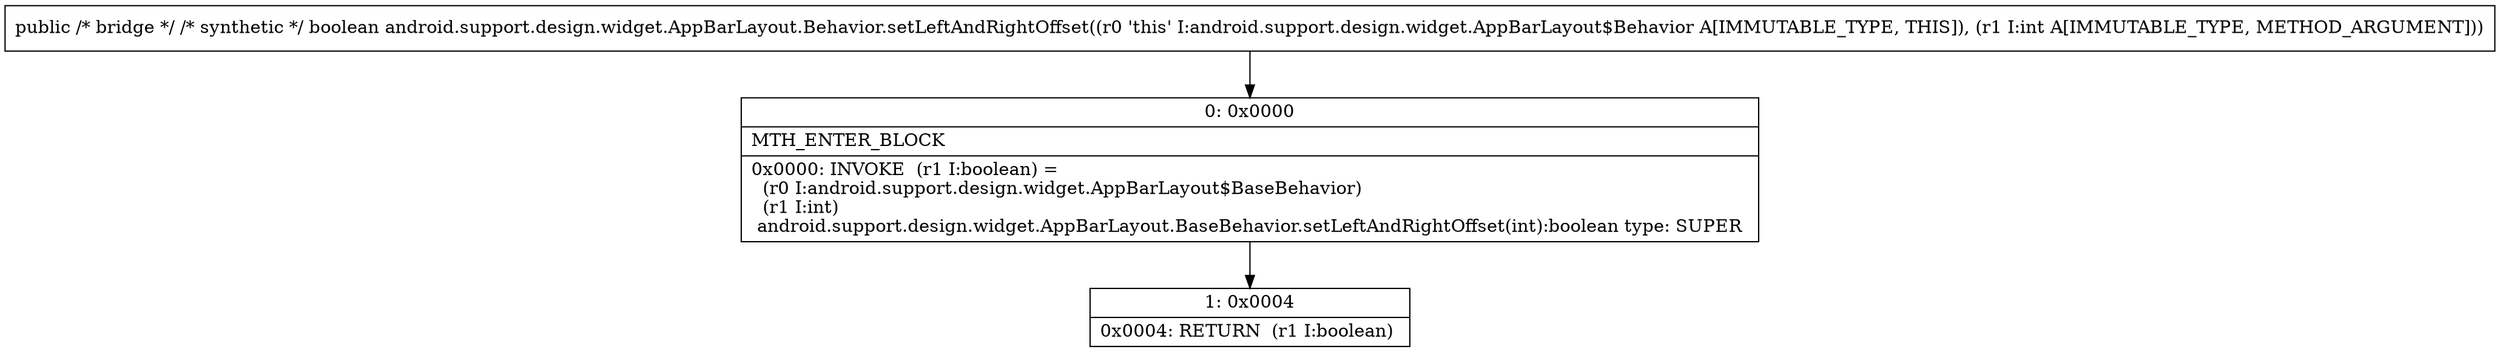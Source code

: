 digraph "CFG forandroid.support.design.widget.AppBarLayout.Behavior.setLeftAndRightOffset(I)Z" {
Node_0 [shape=record,label="{0\:\ 0x0000|MTH_ENTER_BLOCK\l|0x0000: INVOKE  (r1 I:boolean) = \l  (r0 I:android.support.design.widget.AppBarLayout$BaseBehavior)\l  (r1 I:int)\l android.support.design.widget.AppBarLayout.BaseBehavior.setLeftAndRightOffset(int):boolean type: SUPER \l}"];
Node_1 [shape=record,label="{1\:\ 0x0004|0x0004: RETURN  (r1 I:boolean) \l}"];
MethodNode[shape=record,label="{public \/* bridge *\/ \/* synthetic *\/ boolean android.support.design.widget.AppBarLayout.Behavior.setLeftAndRightOffset((r0 'this' I:android.support.design.widget.AppBarLayout$Behavior A[IMMUTABLE_TYPE, THIS]), (r1 I:int A[IMMUTABLE_TYPE, METHOD_ARGUMENT])) }"];
MethodNode -> Node_0;
Node_0 -> Node_1;
}

